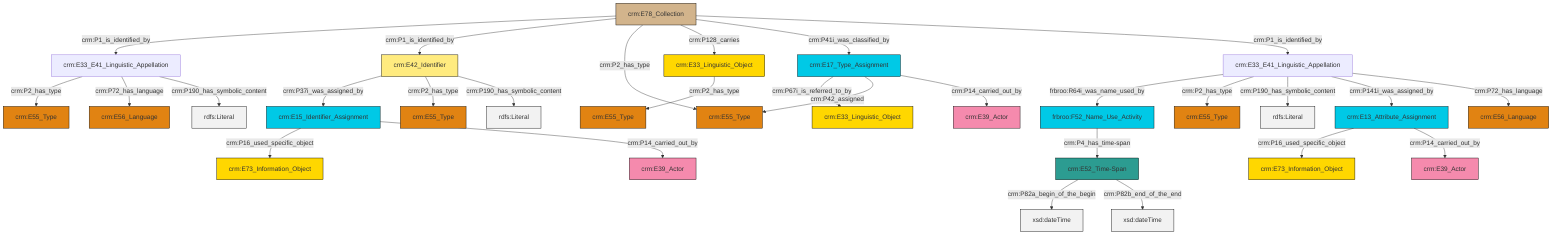 graph TD
classDef Literal fill:#f2f2f2,stroke:#000000;
classDef CRM_Entity fill:#FFFFFF,stroke:#000000;
classDef Temporal_Entity fill:#00C9E6, stroke:#000000;
classDef Type fill:#E18312, stroke:#000000;
classDef Time-Span fill:#2C9C91, stroke:#000000;
classDef Appellation fill:#FFEB7F, stroke:#000000;
classDef Place fill:#008836, stroke:#000000;
classDef Persistent_Item fill:#B266B2, stroke:#000000;
classDef Conceptual_Object fill:#FFD700, stroke:#000000;
classDef Physical_Thing fill:#D2B48C, stroke:#000000;
classDef Actor fill:#f58aad, stroke:#000000;
classDef PC_Classes fill:#4ce600, stroke:#000000;
classDef Multi fill:#cccccc,stroke:#000000;

10["crm:E33_Linguistic_Object"]:::Conceptual_Object -->|crm:P2_has_type| 11["crm:E55_Type"]:::Type
16["crm:E13_Attribute_Assignment"]:::Temporal_Entity -->|crm:P16_used_specific_object| 17["crm:E73_Information_Object"]:::Conceptual_Object
18["crm:E42_Identifier"]:::Appellation -->|crm:P37i_was_assigned_by| 8["crm:E15_Identifier_Assignment"]:::Temporal_Entity
12["crm:E33_E41_Linguistic_Appellation"]:::Default -->|frbroo:R64i_was_name_used_by| 23["frbroo:F52_Name_Use_Activity"]:::Temporal_Entity
23["frbroo:F52_Name_Use_Activity"]:::Temporal_Entity -->|crm:P4_has_time-span| 4["crm:E52_Time-Span"]:::Time-Span
8["crm:E15_Identifier_Assignment"]:::Temporal_Entity -->|crm:P16_used_specific_object| 14["crm:E73_Information_Object"]:::Conceptual_Object
27["crm:E17_Type_Assignment"]:::Temporal_Entity -->|crm:P67i_is_referred_to_by| 2["crm:E33_Linguistic_Object"]:::Conceptual_Object
28["crm:E78_Collection"]:::Physical_Thing -->|crm:P1_is_identified_by| 24["crm:E33_E41_Linguistic_Appellation"]:::Default
28["crm:E78_Collection"]:::Physical_Thing -->|crm:P1_is_identified_by| 18["crm:E42_Identifier"]:::Appellation
28["crm:E78_Collection"]:::Physical_Thing -->|crm:P2_has_type| 6["crm:E55_Type"]:::Type
28["crm:E78_Collection"]:::Physical_Thing -->|crm:P128_carries| 10["crm:E33_Linguistic_Object"]:::Conceptual_Object
12["crm:E33_E41_Linguistic_Appellation"]:::Default -->|crm:P2_has_type| 31["crm:E55_Type"]:::Type
18["crm:E42_Identifier"]:::Appellation -->|crm:P2_has_type| 32["crm:E55_Type"]:::Type
24["crm:E33_E41_Linguistic_Appellation"]:::Default -->|crm:P2_has_type| 29["crm:E55_Type"]:::Type
24["crm:E33_E41_Linguistic_Appellation"]:::Default -->|crm:P72_has_language| 0["crm:E56_Language"]:::Type
4["crm:E52_Time-Span"]:::Time-Span -->|crm:P82a_begin_of_the_begin| 34[xsd:dateTime]:::Literal
27["crm:E17_Type_Assignment"]:::Temporal_Entity -->|crm:P42_assigned| 6["crm:E55_Type"]:::Type
18["crm:E42_Identifier"]:::Appellation -->|crm:P190_has_symbolic_content| 36[rdfs:Literal]:::Literal
16["crm:E13_Attribute_Assignment"]:::Temporal_Entity -->|crm:P14_carried_out_by| 19["crm:E39_Actor"]:::Actor
12["crm:E33_E41_Linguistic_Appellation"]:::Default -->|crm:P190_has_symbolic_content| 38[rdfs:Literal]:::Literal
4["crm:E52_Time-Span"]:::Time-Span -->|crm:P82b_end_of_the_end| 39[xsd:dateTime]:::Literal
28["crm:E78_Collection"]:::Physical_Thing -->|crm:P41i_was_classified_by| 27["crm:E17_Type_Assignment"]:::Temporal_Entity
8["crm:E15_Identifier_Assignment"]:::Temporal_Entity -->|crm:P14_carried_out_by| 21["crm:E39_Actor"]:::Actor
28["crm:E78_Collection"]:::Physical_Thing -->|crm:P1_is_identified_by| 12["crm:E33_E41_Linguistic_Appellation"]:::Default
27["crm:E17_Type_Assignment"]:::Temporal_Entity -->|crm:P14_carried_out_by| 45["crm:E39_Actor"]:::Actor
12["crm:E33_E41_Linguistic_Appellation"]:::Default -->|crm:P141i_was_assigned_by| 16["crm:E13_Attribute_Assignment"]:::Temporal_Entity
12["crm:E33_E41_Linguistic_Appellation"]:::Default -->|crm:P72_has_language| 46["crm:E56_Language"]:::Type
24["crm:E33_E41_Linguistic_Appellation"]:::Default -->|crm:P190_has_symbolic_content| 51[rdfs:Literal]:::Literal